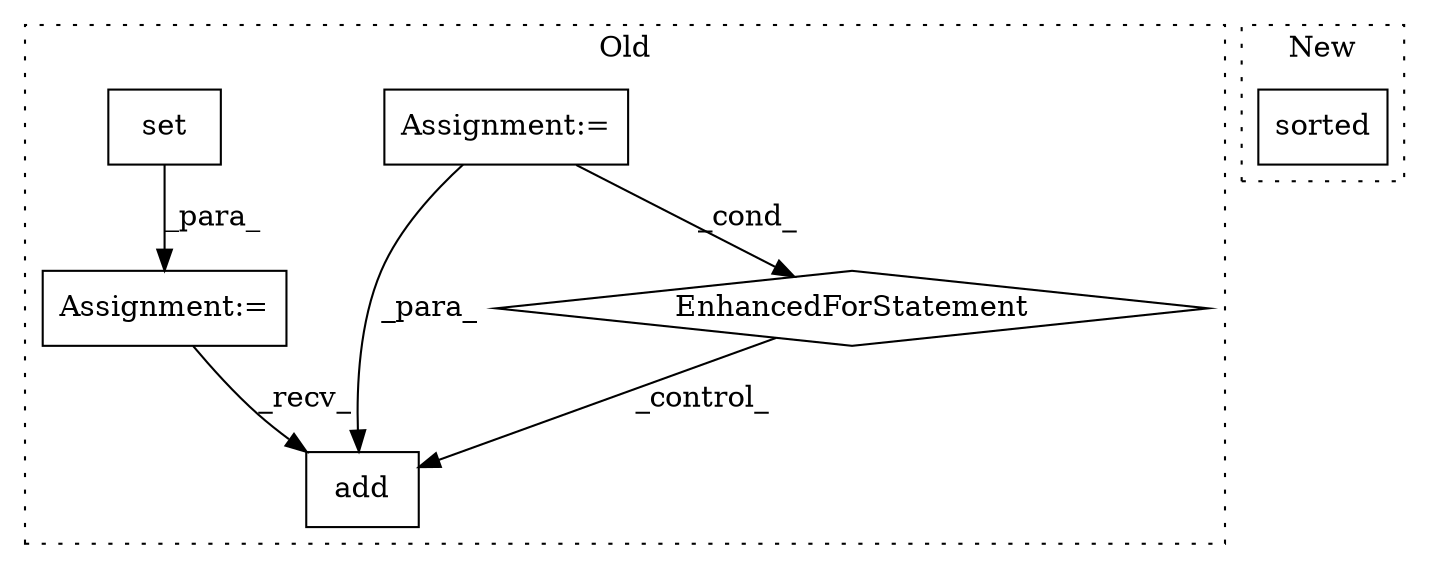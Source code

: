 digraph G {
subgraph cluster0 {
1 [label="add" a="32" s="5353,5370" l="4,1" shape="box"];
3 [label="Assignment:=" a="7" s="5240,5331" l="53,2" shape="box"];
4 [label="EnhancedForStatement" a="70" s="5240,5331" l="53,2" shape="diamond"];
5 [label="set" a="32" s="5229" l="5" shape="box"];
6 [label="Assignment:=" a="7" s="5228" l="1" shape="box"];
label = "Old";
style="dotted";
}
subgraph cluster1 {
2 [label="sorted" a="32" s="5166,5199" l="7,1" shape="box"];
label = "New";
style="dotted";
}
3 -> 1 [label="_para_"];
3 -> 4 [label="_cond_"];
4 -> 1 [label="_control_"];
5 -> 6 [label="_para_"];
6 -> 1 [label="_recv_"];
}